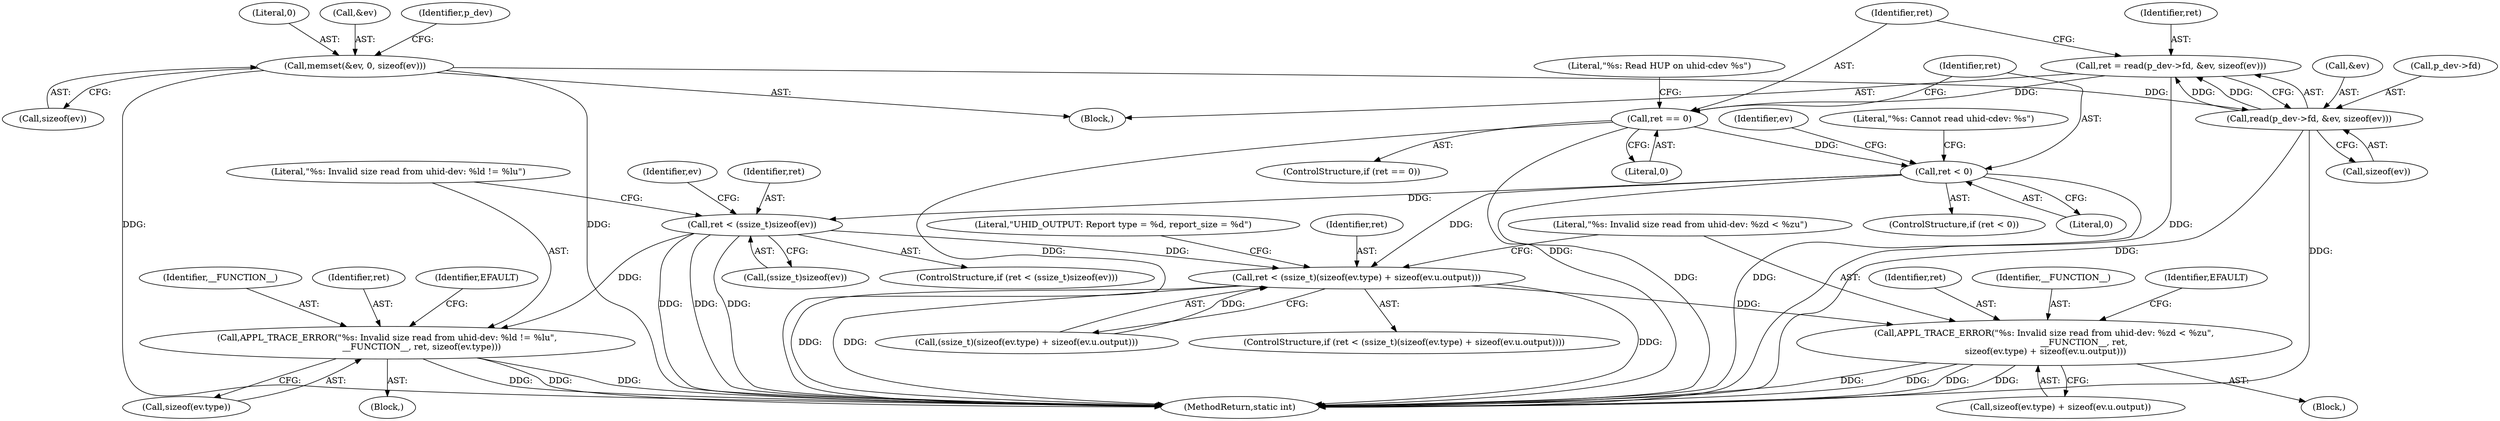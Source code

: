 digraph "0_Android_472271b153c5dc53c28beac55480a8d8434b2d5c_9@API" {
"1000118" [label="(Call,ret = read(p_dev->fd, &ev, sizeof(ev)))"];
"1000120" [label="(Call,read(p_dev->fd, &ev, sizeof(ev)))"];
"1000105" [label="(Call,memset(&ev, 0, sizeof(ev)))"];
"1000129" [label="(Call,ret == 0)"];
"1000143" [label="(Call,ret < 0)"];
"1000170" [label="(Call,ret < (ssize_t)sizeof(ev))"];
"1000177" [label="(Call,APPL_TRACE_ERROR(\"%s: Invalid size read from uhid-dev: %ld != %lu\",\n                         __FUNCTION__, ret, sizeof(ev.type)))"];
"1000226" [label="(Call,ret < (ssize_t)(sizeof(ev.type) + sizeof(ev.u.output)))"];
"1000242" [label="(Call,APPL_TRACE_ERROR(\"%s: Invalid size read from uhid-dev: %zd < %zu\",\n                             __FUNCTION__, ret,\n sizeof(ev.type) + sizeof(ev.u.output)))"];
"1000108" [label="(Literal,0)"];
"1000226" [label="(Call,ret < (ssize_t)(sizeof(ev.type) + sizeof(ev.u.output)))"];
"1000130" [label="(Identifier,ret)"];
"1000109" [label="(Call,sizeof(ev))"];
"1000142" [label="(ControlStructure,if (ret < 0))"];
"1000102" [label="(Block,)"];
"1000244" [label="(Identifier,__FUNCTION__)"];
"1000106" [label="(Call,&ev)"];
"1000145" [label="(Literal,0)"];
"1000170" [label="(Call,ret < (ssize_t)sizeof(ev))"];
"1000179" [label="(Identifier,__FUNCTION__)"];
"1000243" [label="(Literal,\"%s: Invalid size read from uhid-dev: %zd < %zu\")"];
"1000242" [label="(Call,APPL_TRACE_ERROR(\"%s: Invalid size read from uhid-dev: %zd < %zu\",\n                             __FUNCTION__, ret,\n sizeof(ev.type) + sizeof(ev.u.output)))"];
"1000120" [label="(Call,read(p_dev->fd, &ev, sizeof(ev)))"];
"1000144" [label="(Identifier,ret)"];
"1000180" [label="(Identifier,ret)"];
"1000225" [label="(ControlStructure,if (ret < (ssize_t)(sizeof(ev.type) + sizeof(ev.u.output))))"];
"1000119" [label="(Identifier,ret)"];
"1000124" [label="(Call,&ev)"];
"1000118" [label="(Call,ret = read(p_dev->fd, &ev, sizeof(ev)))"];
"1000113" [label="(Identifier,p_dev)"];
"1000178" [label="(Literal,\"%s: Invalid size read from uhid-dev: %ld != %lu\")"];
"1000129" [label="(Call,ret == 0)"];
"1000190" [label="(Identifier,ev)"];
"1000176" [label="(Block,)"];
"1000187" [label="(Identifier,EFAULT)"];
"1000131" [label="(Literal,0)"];
"1000370" [label="(MethodReturn,static int)"];
"1000241" [label="(Block,)"];
"1000227" [label="(Identifier,ret)"];
"1000128" [label="(ControlStructure,if (ret == 0))"];
"1000246" [label="(Call,sizeof(ev.type) + sizeof(ev.u.output))"];
"1000172" [label="(Call,(ssize_t)sizeof(ev))"];
"1000259" [label="(Identifier,EFAULT)"];
"1000228" [label="(Call,(ssize_t)(sizeof(ev.type) + sizeof(ev.u.output)))"];
"1000181" [label="(Call,sizeof(ev.type))"];
"1000261" [label="(Literal,\"UHID_OUTPUT: Report type = %d, report_size = %d\")"];
"1000134" [label="(Literal,\"%s: Read HUP on uhid-cdev %s\")"];
"1000177" [label="(Call,APPL_TRACE_ERROR(\"%s: Invalid size read from uhid-dev: %ld != %lu\",\n                         __FUNCTION__, ret, sizeof(ev.type)))"];
"1000245" [label="(Identifier,ret)"];
"1000148" [label="(Literal,\"%s: Cannot read uhid-cdev: %s\")"];
"1000171" [label="(Identifier,ret)"];
"1000169" [label="(ControlStructure,if (ret < (ssize_t)sizeof(ev)))"];
"1000143" [label="(Call,ret < 0)"];
"1000160" [label="(Identifier,ev)"];
"1000126" [label="(Call,sizeof(ev))"];
"1000105" [label="(Call,memset(&ev, 0, sizeof(ev)))"];
"1000121" [label="(Call,p_dev->fd)"];
"1000118" -> "1000102"  [label="AST: "];
"1000118" -> "1000120"  [label="CFG: "];
"1000119" -> "1000118"  [label="AST: "];
"1000120" -> "1000118"  [label="AST: "];
"1000130" -> "1000118"  [label="CFG: "];
"1000118" -> "1000370"  [label="DDG: "];
"1000120" -> "1000118"  [label="DDG: "];
"1000120" -> "1000118"  [label="DDG: "];
"1000118" -> "1000129"  [label="DDG: "];
"1000120" -> "1000126"  [label="CFG: "];
"1000121" -> "1000120"  [label="AST: "];
"1000124" -> "1000120"  [label="AST: "];
"1000126" -> "1000120"  [label="AST: "];
"1000120" -> "1000370"  [label="DDG: "];
"1000120" -> "1000370"  [label="DDG: "];
"1000105" -> "1000120"  [label="DDG: "];
"1000105" -> "1000102"  [label="AST: "];
"1000105" -> "1000109"  [label="CFG: "];
"1000106" -> "1000105"  [label="AST: "];
"1000108" -> "1000105"  [label="AST: "];
"1000109" -> "1000105"  [label="AST: "];
"1000113" -> "1000105"  [label="CFG: "];
"1000105" -> "1000370"  [label="DDG: "];
"1000105" -> "1000370"  [label="DDG: "];
"1000129" -> "1000128"  [label="AST: "];
"1000129" -> "1000131"  [label="CFG: "];
"1000130" -> "1000129"  [label="AST: "];
"1000131" -> "1000129"  [label="AST: "];
"1000134" -> "1000129"  [label="CFG: "];
"1000144" -> "1000129"  [label="CFG: "];
"1000129" -> "1000370"  [label="DDG: "];
"1000129" -> "1000370"  [label="DDG: "];
"1000129" -> "1000143"  [label="DDG: "];
"1000143" -> "1000142"  [label="AST: "];
"1000143" -> "1000145"  [label="CFG: "];
"1000144" -> "1000143"  [label="AST: "];
"1000145" -> "1000143"  [label="AST: "];
"1000148" -> "1000143"  [label="CFG: "];
"1000160" -> "1000143"  [label="CFG: "];
"1000143" -> "1000370"  [label="DDG: "];
"1000143" -> "1000370"  [label="DDG: "];
"1000143" -> "1000170"  [label="DDG: "];
"1000143" -> "1000226"  [label="DDG: "];
"1000170" -> "1000169"  [label="AST: "];
"1000170" -> "1000172"  [label="CFG: "];
"1000171" -> "1000170"  [label="AST: "];
"1000172" -> "1000170"  [label="AST: "];
"1000178" -> "1000170"  [label="CFG: "];
"1000190" -> "1000170"  [label="CFG: "];
"1000170" -> "1000370"  [label="DDG: "];
"1000170" -> "1000370"  [label="DDG: "];
"1000170" -> "1000370"  [label="DDG: "];
"1000170" -> "1000177"  [label="DDG: "];
"1000170" -> "1000226"  [label="DDG: "];
"1000177" -> "1000176"  [label="AST: "];
"1000177" -> "1000181"  [label="CFG: "];
"1000178" -> "1000177"  [label="AST: "];
"1000179" -> "1000177"  [label="AST: "];
"1000180" -> "1000177"  [label="AST: "];
"1000181" -> "1000177"  [label="AST: "];
"1000187" -> "1000177"  [label="CFG: "];
"1000177" -> "1000370"  [label="DDG: "];
"1000177" -> "1000370"  [label="DDG: "];
"1000177" -> "1000370"  [label="DDG: "];
"1000226" -> "1000225"  [label="AST: "];
"1000226" -> "1000228"  [label="CFG: "];
"1000227" -> "1000226"  [label="AST: "];
"1000228" -> "1000226"  [label="AST: "];
"1000243" -> "1000226"  [label="CFG: "];
"1000261" -> "1000226"  [label="CFG: "];
"1000226" -> "1000370"  [label="DDG: "];
"1000226" -> "1000370"  [label="DDG: "];
"1000226" -> "1000370"  [label="DDG: "];
"1000228" -> "1000226"  [label="DDG: "];
"1000226" -> "1000242"  [label="DDG: "];
"1000242" -> "1000241"  [label="AST: "];
"1000242" -> "1000246"  [label="CFG: "];
"1000243" -> "1000242"  [label="AST: "];
"1000244" -> "1000242"  [label="AST: "];
"1000245" -> "1000242"  [label="AST: "];
"1000246" -> "1000242"  [label="AST: "];
"1000259" -> "1000242"  [label="CFG: "];
"1000242" -> "1000370"  [label="DDG: "];
"1000242" -> "1000370"  [label="DDG: "];
"1000242" -> "1000370"  [label="DDG: "];
"1000242" -> "1000370"  [label="DDG: "];
}
